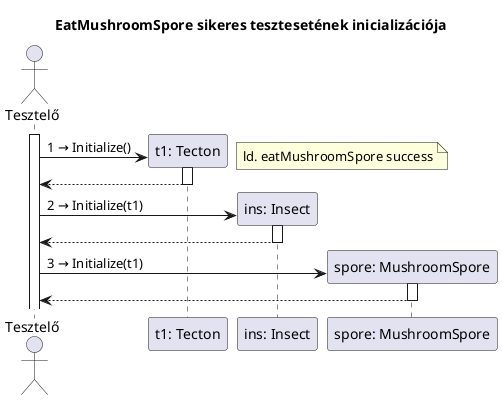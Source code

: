 @startuml eatMushroomSporeInit

title EatMushroomSpore sikeres tesztesetének inicializációja

actor Tesztelő as tester

activate tester

create participant "t1: Tecton" as t1
tester -> t1: 1 → Initialize()
note right: ld. eatMushroomSpore success
activate t1

tester <-- t1
deactivate t1

create participant "ins: Insect" as ins
tester -> ins: 2 → Initialize(t1)
activate ins

tester <-- ins
deactivate ins


create participant "spore: MushroomSpore" as spore
tester -> spore: 3 → Initialize(t1)
activate spore

tester <-- spore
deactivate spore

@enduml